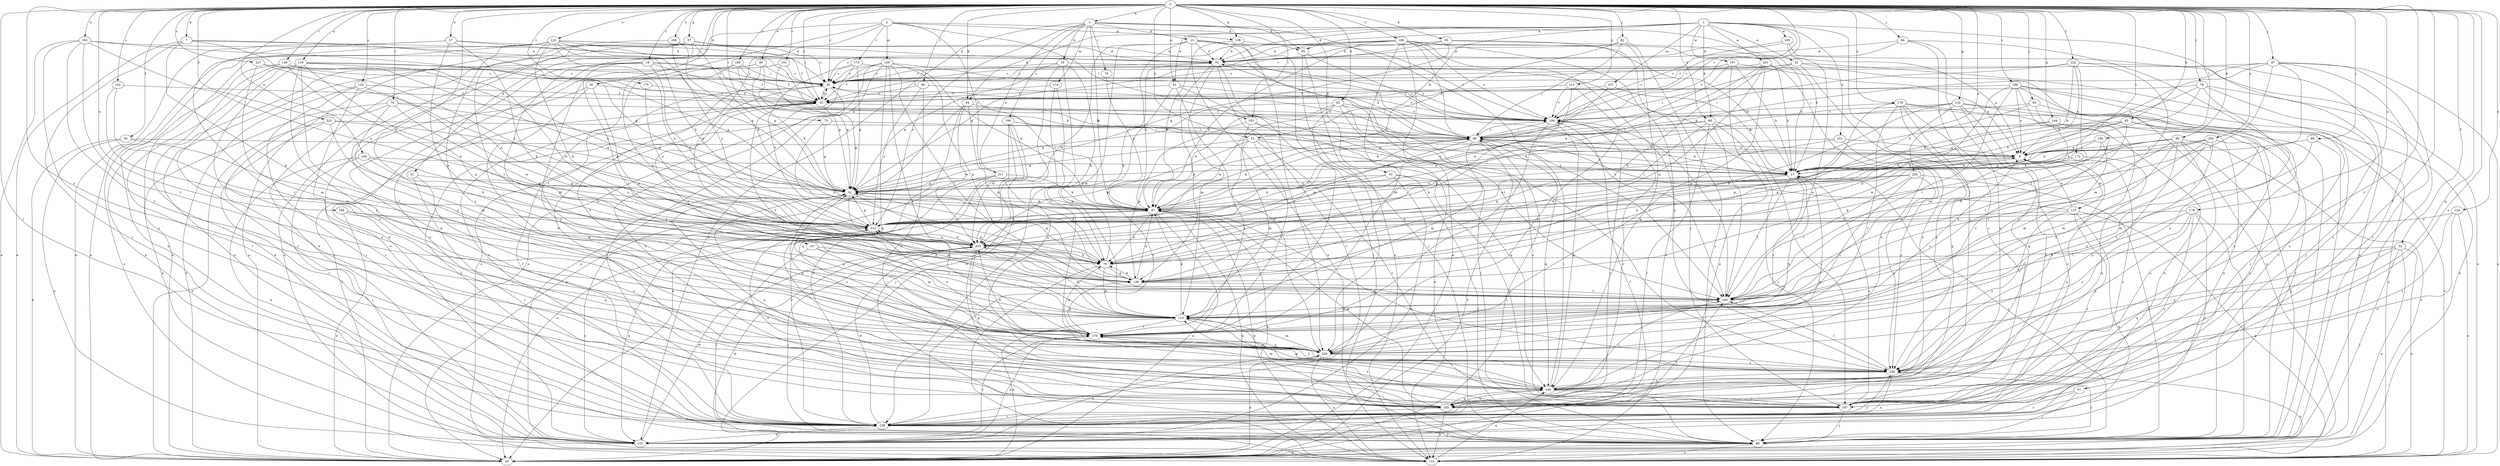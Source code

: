 strict digraph  {
0;
1;
2;
3;
7;
8;
12;
13;
16;
17;
19;
26;
30;
31;
33;
34;
37;
40;
41;
42;
44;
50;
51;
52;
53;
57;
61;
62;
65;
68;
70;
73;
76;
78;
79;
80;
82;
84;
85;
86;
87;
88;
89;
93;
94;
95;
97;
99;
100;
103;
105;
107;
109;
110;
113;
114;
119;
121;
122;
123;
124;
125;
131;
132;
138;
139;
144;
147;
148;
149;
151;
158;
162;
165;
166;
167;
170;
172;
173;
176;
178;
179;
183;
184;
185;
186;
189;
190;
194;
195;
197;
201;
203;
204;
206;
211;
212;
213;
220;
221;
222;
225;
227;
229;
0 -> 3  [label=a];
0 -> 7  [label=a];
0 -> 12  [label=b];
0 -> 19  [label=c];
0 -> 26  [label=c];
0 -> 30  [label=d];
0 -> 31  [label=d];
0 -> 33  [label=d];
0 -> 37  [label=e];
0 -> 40  [label=e];
0 -> 41  [label=e];
0 -> 50  [label=f];
0 -> 51  [label=f];
0 -> 52  [label=f];
0 -> 53  [label=f];
0 -> 57  [label=g];
0 -> 62  [label=h];
0 -> 65  [label=h];
0 -> 68  [label=h];
0 -> 73  [label=i];
0 -> 76  [label=i];
0 -> 78  [label=i];
0 -> 82  [label=j];
0 -> 84  [label=j];
0 -> 85  [label=j];
0 -> 86  [label=j];
0 -> 87  [label=j];
0 -> 89  [label=k];
0 -> 93  [label=k];
0 -> 94  [label=k];
0 -> 99  [label=l];
0 -> 100  [label=l];
0 -> 103  [label=l];
0 -> 119  [label=n];
0 -> 123  [label=o];
0 -> 124  [label=o];
0 -> 125  [label=o];
0 -> 132  [label=p];
0 -> 138  [label=p];
0 -> 144  [label=q];
0 -> 147  [label=q];
0 -> 148  [label=q];
0 -> 149  [label=r];
0 -> 151  [label=r];
0 -> 158  [label=r];
0 -> 162  [label=s];
0 -> 165  [label=s];
0 -> 170  [label=t];
0 -> 172  [label=t];
0 -> 178  [label=u];
0 -> 179  [label=u];
0 -> 183  [label=u];
0 -> 184  [label=u];
0 -> 185  [label=u];
0 -> 186  [label=v];
0 -> 189  [label=v];
0 -> 190  [label=v];
0 -> 194  [label=v];
0 -> 204  [label=x];
0 -> 206  [label=x];
0 -> 213  [label=y];
0 -> 220  [label=y];
0 -> 221  [label=z];
0 -> 222  [label=z];
0 -> 225  [label=z];
0 -> 227  [label=z];
0 -> 229  [label=z];
1 -> 12  [label=b];
1 -> 34  [label=d];
1 -> 41  [label=e];
1 -> 42  [label=e];
1 -> 68  [label=h];
1 -> 88  [label=j];
1 -> 94  [label=k];
1 -> 95  [label=k];
1 -> 107  [label=m];
1 -> 121  [label=n];
1 -> 185  [label=u];
1 -> 194  [label=v];
1 -> 195  [label=w];
1 -> 197  [label=w];
1 -> 201  [label=w];
2 -> 95  [label=k];
2 -> 103  [label=l];
2 -> 109  [label=m];
2 -> 122  [label=n];
2 -> 138  [label=p];
2 -> 173  [label=t];
2 -> 176  [label=t];
2 -> 203  [label=w];
2 -> 211  [label=x];
3 -> 13  [label=b];
3 -> 16  [label=b];
3 -> 17  [label=b];
3 -> 79  [label=i];
3 -> 95  [label=k];
3 -> 97  [label=k];
3 -> 105  [label=l];
3 -> 110  [label=m];
3 -> 122  [label=n];
3 -> 166  [label=s];
3 -> 211  [label=x];
3 -> 212  [label=x];
7 -> 17  [label=b];
7 -> 34  [label=d];
7 -> 44  [label=e];
7 -> 139  [label=p];
7 -> 158  [label=r];
7 -> 212  [label=x];
8 -> 17  [label=b];
8 -> 80  [label=i];
8 -> 113  [label=m];
8 -> 167  [label=s];
8 -> 203  [label=w];
12 -> 8  [label=a];
12 -> 17  [label=b];
12 -> 61  [label=g];
12 -> 114  [label=m];
12 -> 167  [label=s];
12 -> 176  [label=t];
12 -> 203  [label=w];
13 -> 34  [label=d];
13 -> 80  [label=i];
13 -> 97  [label=k];
13 -> 114  [label=m];
13 -> 131  [label=o];
13 -> 194  [label=v];
13 -> 203  [label=w];
13 -> 220  [label=y];
16 -> 17  [label=b];
16 -> 26  [label=c];
16 -> 44  [label=e];
16 -> 61  [label=g];
16 -> 70  [label=h];
16 -> 176  [label=t];
17 -> 61  [label=g];
17 -> 70  [label=h];
17 -> 88  [label=j];
17 -> 105  [label=l];
17 -> 167  [label=s];
17 -> 176  [label=t];
19 -> 17  [label=b];
19 -> 26  [label=c];
19 -> 53  [label=f];
19 -> 105  [label=l];
19 -> 114  [label=m];
19 -> 122  [label=n];
19 -> 148  [label=q];
19 -> 212  [label=x];
26 -> 53  [label=f];
26 -> 176  [label=t];
26 -> 185  [label=u];
30 -> 53  [label=f];
30 -> 139  [label=p];
30 -> 148  [label=q];
30 -> 158  [label=r];
31 -> 61  [label=g];
31 -> 158  [label=r];
31 -> 167  [label=s];
33 -> 61  [label=g];
33 -> 88  [label=j];
33 -> 97  [label=k];
33 -> 122  [label=n];
33 -> 167  [label=s];
34 -> 26  [label=c];
34 -> 88  [label=j];
34 -> 114  [label=m];
34 -> 139  [label=p];
34 -> 158  [label=r];
34 -> 194  [label=v];
37 -> 26  [label=c];
37 -> 34  [label=d];
37 -> 44  [label=e];
37 -> 70  [label=h];
37 -> 139  [label=p];
37 -> 176  [label=t];
40 -> 26  [label=c];
40 -> 61  [label=g];
40 -> 97  [label=k];
40 -> 185  [label=u];
41 -> 53  [label=f];
41 -> 80  [label=i];
41 -> 105  [label=l];
41 -> 158  [label=r];
41 -> 229  [label=z];
42 -> 26  [label=c];
42 -> 44  [label=e];
42 -> 53  [label=f];
42 -> 80  [label=i];
42 -> 88  [label=j];
42 -> 185  [label=u];
44 -> 53  [label=f];
44 -> 80  [label=i];
50 -> 8  [label=a];
50 -> 44  [label=e];
50 -> 105  [label=l];
50 -> 122  [label=n];
51 -> 88  [label=j];
51 -> 158  [label=r];
51 -> 167  [label=s];
52 -> 44  [label=e];
52 -> 70  [label=h];
52 -> 88  [label=j];
52 -> 131  [label=o];
52 -> 148  [label=q];
52 -> 229  [label=z];
53 -> 26  [label=c];
53 -> 61  [label=g];
53 -> 185  [label=u];
53 -> 194  [label=v];
57 -> 34  [label=d];
57 -> 44  [label=e];
57 -> 53  [label=f];
57 -> 61  [label=g];
57 -> 122  [label=n];
57 -> 131  [label=o];
57 -> 220  [label=y];
61 -> 97  [label=k];
61 -> 114  [label=m];
61 -> 139  [label=p];
61 -> 158  [label=r];
61 -> 185  [label=u];
61 -> 220  [label=y];
62 -> 61  [label=g];
62 -> 88  [label=j];
62 -> 97  [label=k];
62 -> 131  [label=o];
62 -> 167  [label=s];
62 -> 176  [label=t];
62 -> 194  [label=v];
62 -> 203  [label=w];
65 -> 17  [label=b];
65 -> 80  [label=i];
65 -> 97  [label=k];
65 -> 105  [label=l];
65 -> 158  [label=r];
65 -> 220  [label=y];
68 -> 70  [label=h];
68 -> 80  [label=i];
68 -> 88  [label=j];
68 -> 105  [label=l];
68 -> 139  [label=p];
68 -> 158  [label=r];
68 -> 167  [label=s];
70 -> 34  [label=d];
70 -> 61  [label=g];
70 -> 114  [label=m];
70 -> 131  [label=o];
70 -> 139  [label=p];
73 -> 61  [label=g];
73 -> 70  [label=h];
73 -> 80  [label=i];
76 -> 61  [label=g];
76 -> 114  [label=m];
76 -> 122  [label=n];
76 -> 185  [label=u];
76 -> 194  [label=v];
76 -> 203  [label=w];
78 -> 17  [label=b];
78 -> 53  [label=f];
78 -> 88  [label=j];
78 -> 167  [label=s];
78 -> 203  [label=w];
78 -> 220  [label=y];
79 -> 97  [label=k];
80 -> 8  [label=a];
80 -> 17  [label=b];
80 -> 26  [label=c];
80 -> 34  [label=d];
80 -> 44  [label=e];
80 -> 97  [label=k];
80 -> 114  [label=m];
80 -> 148  [label=q];
80 -> 194  [label=v];
80 -> 203  [label=w];
82 -> 34  [label=d];
82 -> 80  [label=i];
82 -> 88  [label=j];
82 -> 97  [label=k];
82 -> 148  [label=q];
84 -> 34  [label=d];
84 -> 158  [label=r];
84 -> 167  [label=s];
84 -> 185  [label=u];
84 -> 194  [label=v];
85 -> 17  [label=b];
85 -> 158  [label=r];
85 -> 194  [label=v];
85 -> 229  [label=z];
86 -> 8  [label=a];
86 -> 88  [label=j];
86 -> 114  [label=m];
87 -> 8  [label=a];
87 -> 26  [label=c];
87 -> 80  [label=i];
87 -> 88  [label=j];
87 -> 105  [label=l];
87 -> 131  [label=o];
87 -> 167  [label=s];
87 -> 212  [label=x];
88 -> 44  [label=e];
88 -> 53  [label=f];
88 -> 97  [label=k];
88 -> 131  [label=o];
88 -> 220  [label=y];
89 -> 8  [label=a];
89 -> 17  [label=b];
89 -> 44  [label=e];
89 -> 70  [label=h];
89 -> 88  [label=j];
89 -> 114  [label=m];
89 -> 185  [label=u];
89 -> 203  [label=w];
89 -> 220  [label=y];
93 -> 17  [label=b];
93 -> 26  [label=c];
93 -> 34  [label=d];
93 -> 61  [label=g];
93 -> 167  [label=s];
94 -> 44  [label=e];
94 -> 139  [label=p];
94 -> 148  [label=q];
94 -> 194  [label=v];
94 -> 203  [label=w];
95 -> 105  [label=l];
95 -> 131  [label=o];
95 -> 229  [label=z];
97 -> 26  [label=c];
97 -> 44  [label=e];
97 -> 61  [label=g];
97 -> 70  [label=h];
97 -> 80  [label=i];
97 -> 131  [label=o];
97 -> 212  [label=x];
99 -> 53  [label=f];
99 -> 167  [label=s];
99 -> 194  [label=v];
99 -> 212  [label=x];
100 -> 8  [label=a];
100 -> 61  [label=g];
100 -> 105  [label=l];
100 -> 139  [label=p];
103 -> 80  [label=i];
103 -> 139  [label=p];
103 -> 148  [label=q];
103 -> 176  [label=t];
105 -> 114  [label=m];
105 -> 194  [label=v];
107 -> 17  [label=b];
107 -> 53  [label=f];
107 -> 212  [label=x];
109 -> 26  [label=c];
109 -> 44  [label=e];
109 -> 53  [label=f];
109 -> 105  [label=l];
109 -> 131  [label=o];
109 -> 139  [label=p];
109 -> 148  [label=q];
109 -> 176  [label=t];
109 -> 194  [label=v];
110 -> 53  [label=f];
110 -> 148  [label=q];
110 -> 158  [label=r];
113 -> 8  [label=a];
113 -> 80  [label=i];
113 -> 122  [label=n];
113 -> 131  [label=o];
113 -> 167  [label=s];
113 -> 212  [label=x];
113 -> 220  [label=y];
114 -> 26  [label=c];
114 -> 44  [label=e];
114 -> 53  [label=f];
114 -> 97  [label=k];
114 -> 148  [label=q];
114 -> 176  [label=t];
114 -> 203  [label=w];
119 -> 26  [label=c];
119 -> 61  [label=g];
119 -> 122  [label=n];
119 -> 139  [label=p];
119 -> 158  [label=r];
119 -> 167  [label=s];
119 -> 176  [label=t];
119 -> 203  [label=w];
119 -> 229  [label=z];
121 -> 8  [label=a];
121 -> 61  [label=g];
121 -> 212  [label=x];
121 -> 220  [label=y];
122 -> 176  [label=t];
122 -> 194  [label=v];
122 -> 203  [label=w];
122 -> 212  [label=x];
122 -> 220  [label=y];
122 -> 229  [label=z];
123 -> 26  [label=c];
123 -> 34  [label=d];
123 -> 44  [label=e];
123 -> 61  [label=g];
123 -> 70  [label=h];
123 -> 80  [label=i];
123 -> 97  [label=k];
123 -> 105  [label=l];
123 -> 122  [label=n];
123 -> 212  [label=x];
123 -> 229  [label=z];
124 -> 131  [label=o];
124 -> 185  [label=u];
124 -> 212  [label=x];
124 -> 220  [label=y];
125 -> 44  [label=e];
125 -> 53  [label=f];
125 -> 139  [label=p];
125 -> 158  [label=r];
125 -> 185  [label=u];
131 -> 97  [label=k];
131 -> 148  [label=q];
131 -> 203  [label=w];
132 -> 70  [label=h];
132 -> 88  [label=j];
132 -> 97  [label=k];
132 -> 122  [label=n];
132 -> 139  [label=p];
132 -> 148  [label=q];
132 -> 185  [label=u];
132 -> 194  [label=v];
138 -> 8  [label=a];
138 -> 34  [label=d];
138 -> 88  [label=j];
138 -> 97  [label=k];
138 -> 229  [label=z];
139 -> 70  [label=h];
139 -> 97  [label=k];
139 -> 105  [label=l];
144 -> 17  [label=b];
144 -> 80  [label=i];
144 -> 131  [label=o];
144 -> 229  [label=z];
147 -> 70  [label=h];
147 -> 88  [label=j];
147 -> 105  [label=l];
147 -> 114  [label=m];
148 -> 17  [label=b];
148 -> 80  [label=i];
148 -> 88  [label=j];
148 -> 105  [label=l];
148 -> 114  [label=m];
148 -> 167  [label=s];
148 -> 185  [label=u];
149 -> 26  [label=c];
149 -> 97  [label=k];
149 -> 131  [label=o];
149 -> 158  [label=r];
149 -> 203  [label=w];
149 -> 212  [label=x];
151 -> 26  [label=c];
151 -> 61  [label=g];
151 -> 220  [label=y];
158 -> 26  [label=c];
158 -> 53  [label=f];
158 -> 88  [label=j];
158 -> 105  [label=l];
158 -> 122  [label=n];
158 -> 203  [label=w];
162 -> 53  [label=f];
162 -> 114  [label=m];
162 -> 229  [label=z];
165 -> 17  [label=b];
165 -> 88  [label=j];
165 -> 122  [label=n];
165 -> 203  [label=w];
165 -> 212  [label=x];
166 -> 44  [label=e];
166 -> 80  [label=i];
166 -> 88  [label=j];
166 -> 158  [label=r];
166 -> 203  [label=w];
167 -> 88  [label=j];
167 -> 176  [label=t];
170 -> 53  [label=f];
170 -> 212  [label=x];
172 -> 17  [label=b];
172 -> 70  [label=h];
172 -> 148  [label=q];
173 -> 26  [label=c];
173 -> 61  [label=g];
173 -> 97  [label=k];
173 -> 131  [label=o];
173 -> 212  [label=x];
176 -> 8  [label=a];
176 -> 61  [label=g];
176 -> 70  [label=h];
176 -> 122  [label=n];
176 -> 139  [label=p];
176 -> 212  [label=x];
176 -> 220  [label=y];
176 -> 229  [label=z];
178 -> 122  [label=n];
178 -> 131  [label=o];
178 -> 139  [label=p];
178 -> 148  [label=q];
178 -> 158  [label=r];
178 -> 194  [label=v];
178 -> 220  [label=y];
178 -> 229  [label=z];
179 -> 88  [label=j];
179 -> 105  [label=l];
179 -> 158  [label=r];
179 -> 167  [label=s];
179 -> 212  [label=x];
179 -> 220  [label=y];
179 -> 229  [label=z];
183 -> 34  [label=d];
183 -> 44  [label=e];
183 -> 61  [label=g];
183 -> 176  [label=t];
183 -> 185  [label=u];
183 -> 212  [label=x];
183 -> 229  [label=z];
184 -> 44  [label=e];
184 -> 148  [label=q];
184 -> 203  [label=w];
184 -> 212  [label=x];
185 -> 8  [label=a];
185 -> 97  [label=k];
185 -> 131  [label=o];
185 -> 148  [label=q];
185 -> 158  [label=r];
185 -> 194  [label=v];
185 -> 212  [label=x];
186 -> 8  [label=a];
186 -> 44  [label=e];
186 -> 53  [label=f];
186 -> 105  [label=l];
186 -> 114  [label=m];
186 -> 139  [label=p];
186 -> 158  [label=r];
186 -> 167  [label=s];
189 -> 17  [label=b];
189 -> 26  [label=c];
189 -> 53  [label=f];
189 -> 70  [label=h];
189 -> 122  [label=n];
190 -> 17  [label=b];
190 -> 26  [label=c];
190 -> 34  [label=d];
190 -> 44  [label=e];
190 -> 61  [label=g];
190 -> 80  [label=i];
190 -> 97  [label=k];
190 -> 131  [label=o];
190 -> 176  [label=t];
190 -> 194  [label=v];
190 -> 220  [label=y];
194 -> 80  [label=i];
194 -> 148  [label=q];
194 -> 158  [label=r];
194 -> 176  [label=t];
195 -> 34  [label=d];
195 -> 44  [label=e];
195 -> 105  [label=l];
195 -> 194  [label=v];
197 -> 8  [label=a];
197 -> 17  [label=b];
197 -> 26  [label=c];
197 -> 44  [label=e];
197 -> 203  [label=w];
201 -> 17  [label=b];
201 -> 26  [label=c];
201 -> 70  [label=h];
201 -> 97  [label=k];
201 -> 139  [label=p];
201 -> 185  [label=u];
201 -> 229  [label=z];
203 -> 70  [label=h];
203 -> 88  [label=j];
203 -> 148  [label=q];
203 -> 185  [label=u];
203 -> 212  [label=x];
204 -> 8  [label=a];
204 -> 17  [label=b];
204 -> 105  [label=l];
204 -> 114  [label=m];
204 -> 167  [label=s];
204 -> 176  [label=t];
204 -> 203  [label=w];
206 -> 34  [label=d];
206 -> 44  [label=e];
206 -> 97  [label=k];
206 -> 212  [label=x];
211 -> 44  [label=e];
211 -> 61  [label=g];
211 -> 70  [label=h];
211 -> 97  [label=k];
211 -> 158  [label=r];
212 -> 8  [label=a];
212 -> 61  [label=g];
212 -> 80  [label=i];
212 -> 97  [label=k];
212 -> 122  [label=n];
212 -> 203  [label=w];
213 -> 53  [label=f];
213 -> 139  [label=p];
213 -> 194  [label=v];
213 -> 229  [label=z];
220 -> 97  [label=k];
220 -> 105  [label=l];
220 -> 114  [label=m];
220 -> 122  [label=n];
220 -> 131  [label=o];
220 -> 148  [label=q];
221 -> 44  [label=e];
221 -> 61  [label=g];
221 -> 70  [label=h];
221 -> 80  [label=i];
221 -> 158  [label=r];
222 -> 8  [label=a];
222 -> 17  [label=b];
222 -> 26  [label=c];
222 -> 80  [label=i];
222 -> 105  [label=l];
222 -> 114  [label=m];
222 -> 131  [label=o];
225 -> 61  [label=g];
225 -> 88  [label=j];
225 -> 97  [label=k];
225 -> 105  [label=l];
225 -> 176  [label=t];
225 -> 220  [label=y];
227 -> 26  [label=c];
227 -> 114  [label=m];
227 -> 212  [label=x];
229 -> 17  [label=b];
229 -> 44  [label=e];
229 -> 61  [label=g];
229 -> 114  [label=m];
229 -> 131  [label=o];
229 -> 203  [label=w];
229 -> 220  [label=y];
}
